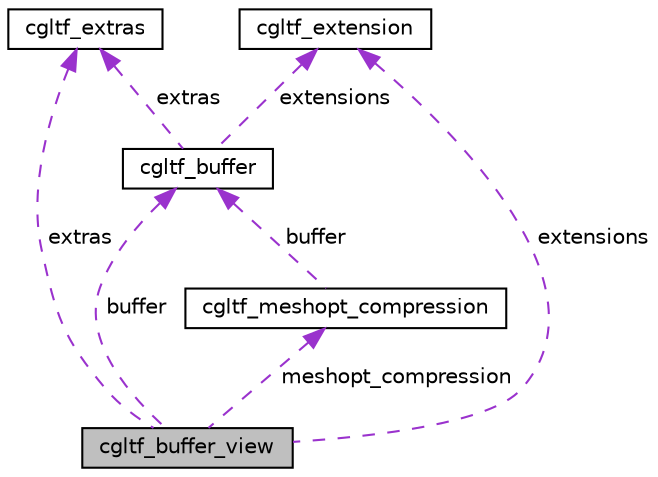 digraph "cgltf_buffer_view"
{
 // LATEX_PDF_SIZE
  edge [fontname="Helvetica",fontsize="10",labelfontname="Helvetica",labelfontsize="10"];
  node [fontname="Helvetica",fontsize="10",shape=record];
  Node1 [label="cgltf_buffer_view",height=0.2,width=0.4,color="black", fillcolor="grey75", style="filled", fontcolor="black",tooltip=" "];
  Node2 -> Node1 [dir="back",color="darkorchid3",fontsize="10",style="dashed",label=" buffer" ];
  Node2 [label="cgltf_buffer",height=0.2,width=0.4,color="black", fillcolor="white", style="filled",URL="$structcgltf__buffer.html",tooltip=" "];
  Node3 -> Node2 [dir="back",color="darkorchid3",fontsize="10",style="dashed",label=" extras" ];
  Node3 [label="cgltf_extras",height=0.2,width=0.4,color="black", fillcolor="white", style="filled",URL="$structcgltf__extras.html",tooltip=" "];
  Node4 -> Node2 [dir="back",color="darkorchid3",fontsize="10",style="dashed",label=" extensions" ];
  Node4 [label="cgltf_extension",height=0.2,width=0.4,color="black", fillcolor="white", style="filled",URL="$structcgltf__extension.html",tooltip=" "];
  Node5 -> Node1 [dir="back",color="darkorchid3",fontsize="10",style="dashed",label=" meshopt_compression" ];
  Node5 [label="cgltf_meshopt_compression",height=0.2,width=0.4,color="black", fillcolor="white", style="filled",URL="$structcgltf__meshopt__compression.html",tooltip=" "];
  Node2 -> Node5 [dir="back",color="darkorchid3",fontsize="10",style="dashed",label=" buffer" ];
  Node3 -> Node1 [dir="back",color="darkorchid3",fontsize="10",style="dashed",label=" extras" ];
  Node4 -> Node1 [dir="back",color="darkorchid3",fontsize="10",style="dashed",label=" extensions" ];
}
